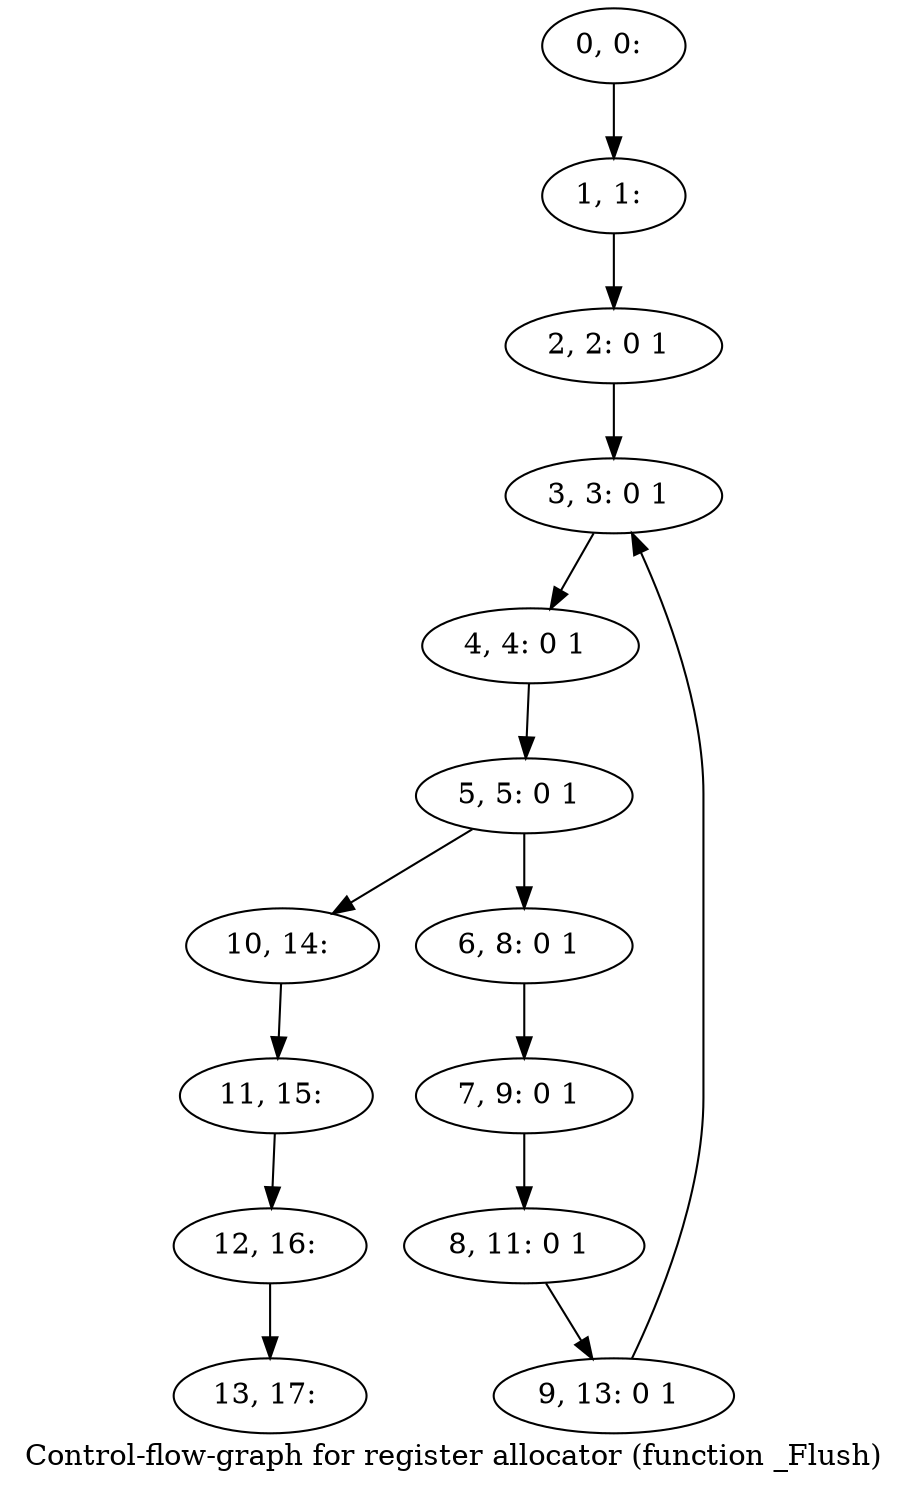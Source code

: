 digraph G {
graph [label="Control-flow-graph for register allocator (function _Flush)"]
0[label="0, 0: "];
1[label="1, 1: "];
2[label="2, 2: 0 1 "];
3[label="3, 3: 0 1 "];
4[label="4, 4: 0 1 "];
5[label="5, 5: 0 1 "];
6[label="6, 8: 0 1 "];
7[label="7, 9: 0 1 "];
8[label="8, 11: 0 1 "];
9[label="9, 13: 0 1 "];
10[label="10, 14: "];
11[label="11, 15: "];
12[label="12, 16: "];
13[label="13, 17: "];
0->1 ;
1->2 ;
2->3 ;
3->4 ;
4->5 ;
5->6 ;
5->10 ;
6->7 ;
7->8 ;
8->9 ;
9->3 ;
10->11 ;
11->12 ;
12->13 ;
}
